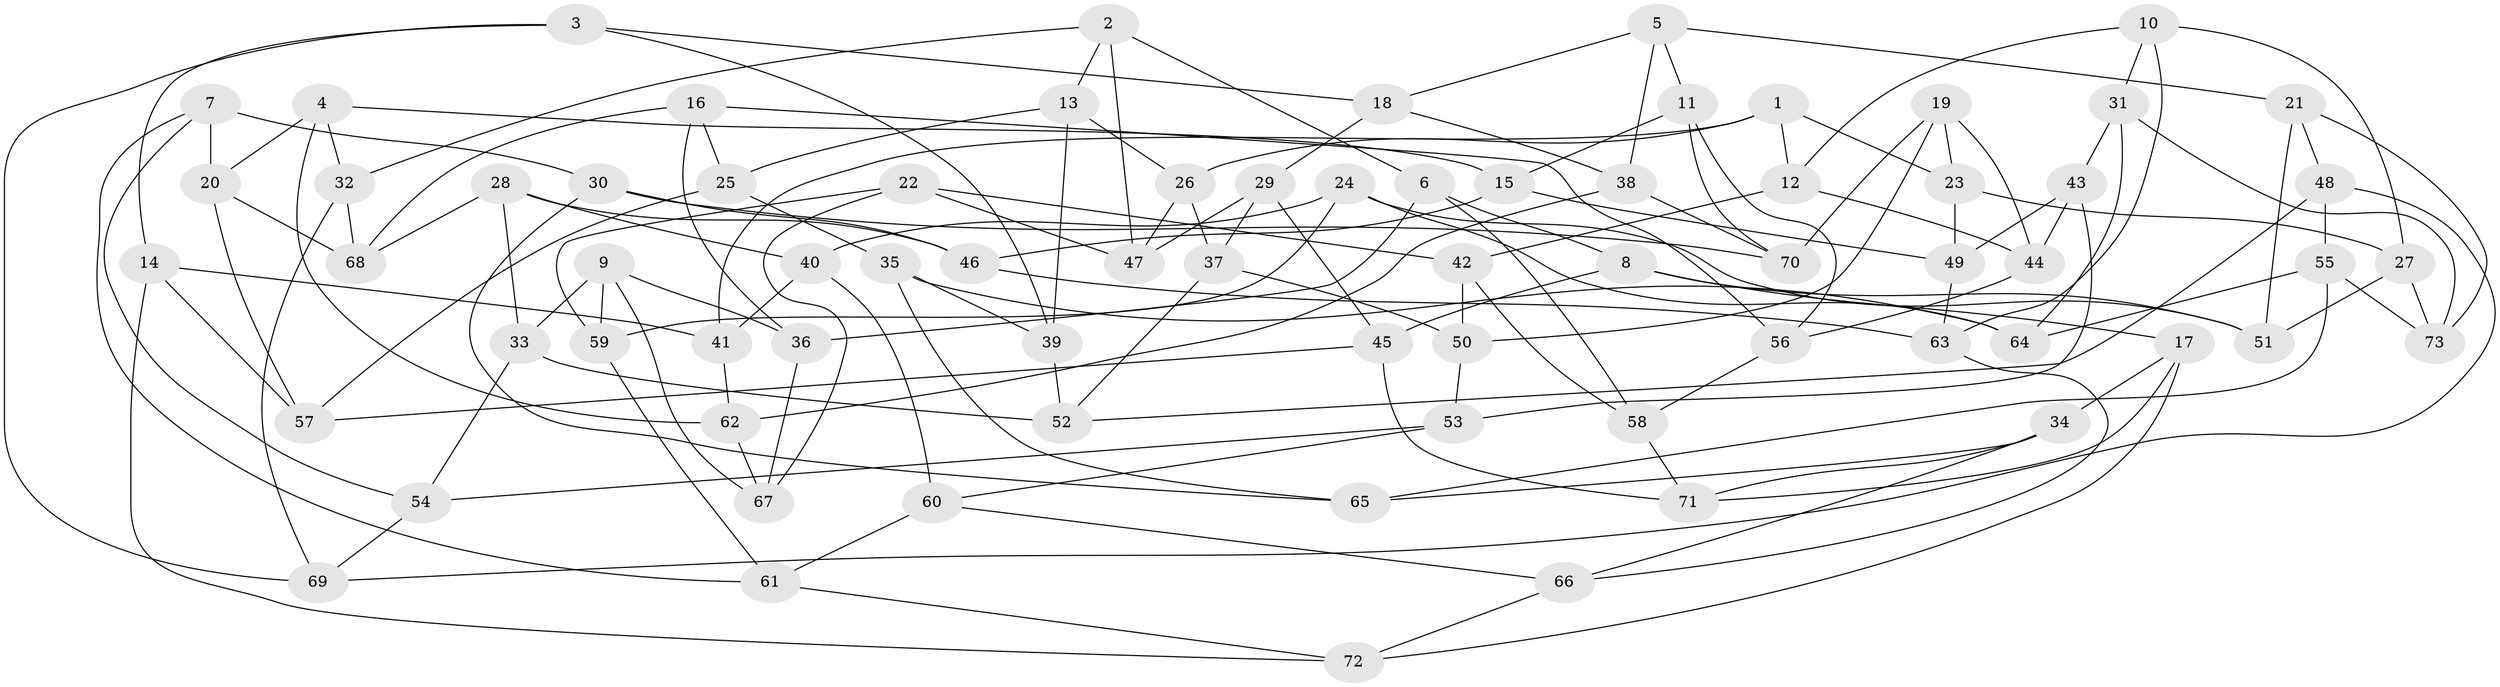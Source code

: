 // coarse degree distribution, {4: 0.35555555555555557, 6: 0.4222222222222222, 5: 0.17777777777777778, 3: 0.044444444444444446}
// Generated by graph-tools (version 1.1) at 2025/52/02/27/25 19:52:33]
// undirected, 73 vertices, 146 edges
graph export_dot {
graph [start="1"]
  node [color=gray90,style=filled];
  1;
  2;
  3;
  4;
  5;
  6;
  7;
  8;
  9;
  10;
  11;
  12;
  13;
  14;
  15;
  16;
  17;
  18;
  19;
  20;
  21;
  22;
  23;
  24;
  25;
  26;
  27;
  28;
  29;
  30;
  31;
  32;
  33;
  34;
  35;
  36;
  37;
  38;
  39;
  40;
  41;
  42;
  43;
  44;
  45;
  46;
  47;
  48;
  49;
  50;
  51;
  52;
  53;
  54;
  55;
  56;
  57;
  58;
  59;
  60;
  61;
  62;
  63;
  64;
  65;
  66;
  67;
  68;
  69;
  70;
  71;
  72;
  73;
  1 -- 12;
  1 -- 23;
  1 -- 41;
  1 -- 26;
  2 -- 32;
  2 -- 47;
  2 -- 6;
  2 -- 13;
  3 -- 69;
  3 -- 39;
  3 -- 14;
  3 -- 18;
  4 -- 32;
  4 -- 62;
  4 -- 15;
  4 -- 20;
  5 -- 21;
  5 -- 38;
  5 -- 18;
  5 -- 11;
  6 -- 36;
  6 -- 8;
  6 -- 58;
  7 -- 54;
  7 -- 30;
  7 -- 61;
  7 -- 20;
  8 -- 45;
  8 -- 17;
  8 -- 51;
  9 -- 33;
  9 -- 67;
  9 -- 59;
  9 -- 36;
  10 -- 27;
  10 -- 12;
  10 -- 63;
  10 -- 31;
  11 -- 70;
  11 -- 15;
  11 -- 56;
  12 -- 44;
  12 -- 42;
  13 -- 25;
  13 -- 39;
  13 -- 26;
  14 -- 72;
  14 -- 41;
  14 -- 57;
  15 -- 46;
  15 -- 49;
  16 -- 36;
  16 -- 56;
  16 -- 25;
  16 -- 68;
  17 -- 72;
  17 -- 34;
  17 -- 71;
  18 -- 38;
  18 -- 29;
  19 -- 50;
  19 -- 44;
  19 -- 23;
  19 -- 70;
  20 -- 68;
  20 -- 57;
  21 -- 48;
  21 -- 51;
  21 -- 73;
  22 -- 59;
  22 -- 67;
  22 -- 47;
  22 -- 42;
  23 -- 27;
  23 -- 49;
  24 -- 64;
  24 -- 40;
  24 -- 59;
  24 -- 51;
  25 -- 35;
  25 -- 57;
  26 -- 47;
  26 -- 37;
  27 -- 73;
  27 -- 51;
  28 -- 46;
  28 -- 40;
  28 -- 33;
  28 -- 68;
  29 -- 45;
  29 -- 47;
  29 -- 37;
  30 -- 70;
  30 -- 65;
  30 -- 46;
  31 -- 64;
  31 -- 73;
  31 -- 43;
  32 -- 68;
  32 -- 69;
  33 -- 52;
  33 -- 54;
  34 -- 65;
  34 -- 71;
  34 -- 66;
  35 -- 64;
  35 -- 39;
  35 -- 65;
  36 -- 67;
  37 -- 52;
  37 -- 50;
  38 -- 70;
  38 -- 62;
  39 -- 52;
  40 -- 60;
  40 -- 41;
  41 -- 62;
  42 -- 58;
  42 -- 50;
  43 -- 53;
  43 -- 44;
  43 -- 49;
  44 -- 56;
  45 -- 57;
  45 -- 71;
  46 -- 63;
  48 -- 55;
  48 -- 69;
  48 -- 52;
  49 -- 63;
  50 -- 53;
  53 -- 54;
  53 -- 60;
  54 -- 69;
  55 -- 73;
  55 -- 65;
  55 -- 64;
  56 -- 58;
  58 -- 71;
  59 -- 61;
  60 -- 66;
  60 -- 61;
  61 -- 72;
  62 -- 67;
  63 -- 66;
  66 -- 72;
}
